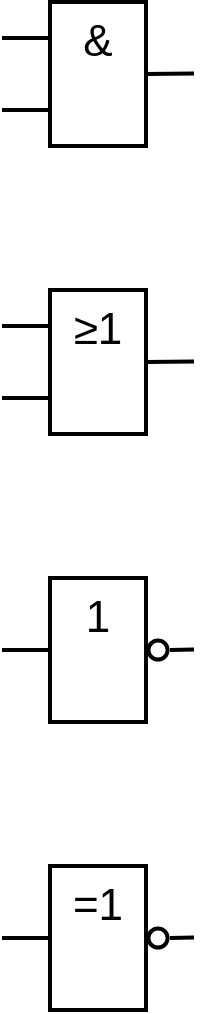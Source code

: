 <mxfile version="13.6.5">
    <diagram id="ZKVBQ6ebWP1mwrjXD9sY" name="第 1 页">
        <mxGraphModel dx="419" dy="557" grid="1" gridSize="12" guides="1" tooltips="1" connect="1" arrows="1" fold="1" page="1" pageScale="1" pageWidth="1200" pageHeight="1600" background="none" math="0" shadow="0">
            <root>
                <mxCell id="0"/>
                <mxCell id="61" value="逻辑符号" parent="0"/>
                <mxCell id="31" value="" style="group" vertex="1" connectable="0" parent="61">
                    <mxGeometry x="48" y="192" width="96" height="72" as="geometry"/>
                </mxCell>
                <mxCell id="25" value="" style="group" vertex="1" connectable="0" parent="31">
                    <mxGeometry width="96" height="72" as="geometry"/>
                </mxCell>
                <mxCell id="26" value="" style="group" vertex="1" connectable="0" parent="25">
                    <mxGeometry width="96" height="72" as="geometry"/>
                </mxCell>
                <mxCell id="27" value="&lt;span style=&quot;font-size: 22px&quot;&gt;≥1&lt;/span&gt;" style="rounded=0;whiteSpace=wrap;html=1;shadow=0;fillColor=none;strokeWidth=2;verticalAlign=top;" vertex="1" parent="26">
                    <mxGeometry x="24" width="48" height="72" as="geometry"/>
                </mxCell>
                <mxCell id="28" value="" style="endArrow=none;html=1;entryX=0;entryY=0.25;entryDx=0;entryDy=0;strokeWidth=2;" edge="1" parent="26" target="27">
                    <mxGeometry width="50" height="50" relative="1" as="geometry">
                        <mxPoint y="18" as="sourcePoint"/>
                        <mxPoint x="38" y="-1" as="targetPoint"/>
                    </mxGeometry>
                </mxCell>
                <mxCell id="29" value="" style="endArrow=none;html=1;entryX=0;entryY=0.75;entryDx=0;entryDy=0;strokeWidth=2;" edge="1" parent="26" target="27">
                    <mxGeometry width="50" height="50" relative="1" as="geometry">
                        <mxPoint y="54" as="sourcePoint"/>
                        <mxPoint x="48" y="36" as="targetPoint"/>
                    </mxGeometry>
                </mxCell>
                <mxCell id="30" value="" style="endArrow=none;html=1;entryX=0;entryY=0.25;entryDx=0;entryDy=0;strokeWidth=2;exitX=1;exitY=0.5;exitDx=0;exitDy=0;" edge="1" parent="26" source="27">
                    <mxGeometry width="50" height="50" relative="1" as="geometry">
                        <mxPoint x="72" y="35.8" as="sourcePoint"/>
                        <mxPoint x="96" y="35.8" as="targetPoint"/>
                    </mxGeometry>
                </mxCell>
                <mxCell id="24" value="" style="group" vertex="1" connectable="0" parent="61">
                    <mxGeometry x="48" y="48" width="96" height="72" as="geometry"/>
                </mxCell>
                <mxCell id="23" value="" style="group" vertex="1" connectable="0" parent="24">
                    <mxGeometry width="96" height="72" as="geometry"/>
                </mxCell>
                <mxCell id="19" value="&lt;font style=&quot;font-size: 22px&quot;&gt;&amp;amp;&lt;/font&gt;" style="rounded=0;whiteSpace=wrap;html=1;shadow=0;fillColor=none;strokeWidth=2;verticalAlign=top;" parent="23" vertex="1">
                    <mxGeometry x="24" width="48" height="72" as="geometry"/>
                </mxCell>
                <mxCell id="20" value="" style="endArrow=none;html=1;entryX=0;entryY=0.25;entryDx=0;entryDy=0;strokeWidth=2;" parent="23" target="19" edge="1">
                    <mxGeometry width="50" height="50" relative="1" as="geometry">
                        <mxPoint y="18" as="sourcePoint"/>
                        <mxPoint x="38" y="-1" as="targetPoint"/>
                    </mxGeometry>
                </mxCell>
                <mxCell id="21" value="" style="endArrow=none;html=1;entryX=0;entryY=0.75;entryDx=0;entryDy=0;strokeWidth=2;" parent="23" target="19" edge="1">
                    <mxGeometry width="50" height="50" relative="1" as="geometry">
                        <mxPoint y="54" as="sourcePoint"/>
                        <mxPoint x="48" y="36" as="targetPoint"/>
                    </mxGeometry>
                </mxCell>
                <mxCell id="22" value="" style="endArrow=none;html=1;entryX=0;entryY=0.25;entryDx=0;entryDy=0;strokeWidth=2;exitX=1;exitY=0.5;exitDx=0;exitDy=0;" edge="1" parent="23" source="19">
                    <mxGeometry width="50" height="50" relative="1" as="geometry">
                        <mxPoint x="72" y="35.8" as="sourcePoint"/>
                        <mxPoint x="96" y="35.8" as="targetPoint"/>
                    </mxGeometry>
                </mxCell>
                <mxCell id="33" value="" style="group" vertex="1" connectable="0" parent="61">
                    <mxGeometry x="48" y="336" width="96" height="72" as="geometry"/>
                </mxCell>
                <mxCell id="35" value="&lt;span style=&quot;font-size: 22px&quot;&gt;1&lt;/span&gt;" style="rounded=0;whiteSpace=wrap;html=1;shadow=0;fillColor=none;strokeWidth=2;verticalAlign=top;" vertex="1" parent="33">
                    <mxGeometry x="24" width="48" height="72" as="geometry"/>
                </mxCell>
                <mxCell id="37" value="" style="endArrow=none;html=1;entryX=0;entryY=0.5;entryDx=0;entryDy=0;strokeWidth=2;" edge="1" parent="33" target="35">
                    <mxGeometry width="50" height="50" relative="1" as="geometry">
                        <mxPoint y="36" as="sourcePoint"/>
                        <mxPoint x="48" y="36" as="targetPoint"/>
                    </mxGeometry>
                </mxCell>
                <mxCell id="38" value="" style="endArrow=none;html=1;entryX=0;entryY=0.25;entryDx=0;entryDy=0;strokeWidth=2;exitX=1;exitY=0.5;exitDx=0;exitDy=0;" edge="1" parent="33" source="41">
                    <mxGeometry width="50" height="50" relative="1" as="geometry">
                        <mxPoint x="72" y="35.8" as="sourcePoint"/>
                        <mxPoint x="96" y="35.8" as="targetPoint"/>
                    </mxGeometry>
                </mxCell>
                <mxCell id="41" value="" style="verticalLabelPosition=bottom;shadow=0;dashed=0;align=center;html=1;verticalAlign=top;shape=mxgraph.electrical.logic_gates.inverting_contact;strokeWidth=2;" vertex="1" parent="33">
                    <mxGeometry x="72" y="30" width="12" height="12" as="geometry"/>
                </mxCell>
                <mxCell id="42" value="" style="endArrow=none;html=1;entryX=0;entryY=0.25;entryDx=0;entryDy=0;strokeWidth=2;exitX=1;exitY=0.5;exitDx=0;exitDy=0;" edge="1" parent="33" source="35" target="41">
                    <mxGeometry width="50" height="50" relative="1" as="geometry">
                        <mxPoint x="120" y="372" as="sourcePoint"/>
                        <mxPoint x="144" y="371.8" as="targetPoint"/>
                    </mxGeometry>
                </mxCell>
                <mxCell id="62" value="" style="group" vertex="1" connectable="0" parent="61">
                    <mxGeometry x="48" y="480" width="96" height="72" as="geometry"/>
                </mxCell>
                <mxCell id="63" value="&lt;span style=&quot;font-size: 22px&quot;&gt;=1&lt;/span&gt;" style="rounded=0;whiteSpace=wrap;html=1;shadow=0;fillColor=none;strokeWidth=2;verticalAlign=top;" vertex="1" parent="62">
                    <mxGeometry x="24" width="48" height="72" as="geometry"/>
                </mxCell>
                <mxCell id="64" value="" style="endArrow=none;html=1;entryX=0;entryY=0.5;entryDx=0;entryDy=0;strokeWidth=2;" edge="1" parent="62" target="63">
                    <mxGeometry width="50" height="50" relative="1" as="geometry">
                        <mxPoint y="36" as="sourcePoint"/>
                        <mxPoint x="48" y="36" as="targetPoint"/>
                    </mxGeometry>
                </mxCell>
                <mxCell id="65" value="" style="endArrow=none;html=1;entryX=0;entryY=0.25;entryDx=0;entryDy=0;strokeWidth=2;exitX=1;exitY=0.5;exitDx=0;exitDy=0;" edge="1" parent="62" source="66">
                    <mxGeometry width="50" height="50" relative="1" as="geometry">
                        <mxPoint x="72" y="35.8" as="sourcePoint"/>
                        <mxPoint x="96" y="35.8" as="targetPoint"/>
                    </mxGeometry>
                </mxCell>
                <mxCell id="66" value="" style="verticalLabelPosition=bottom;shadow=0;dashed=0;align=center;html=1;verticalAlign=top;shape=mxgraph.electrical.logic_gates.inverting_contact;strokeWidth=2;" vertex="1" parent="62">
                    <mxGeometry x="72" y="30" width="12" height="12" as="geometry"/>
                </mxCell>
                <mxCell id="67" value="" style="endArrow=none;html=1;entryX=0;entryY=0.25;entryDx=0;entryDy=0;strokeWidth=2;exitX=1;exitY=0.5;exitDx=0;exitDy=0;" edge="1" parent="62" source="63" target="66">
                    <mxGeometry width="50" height="50" relative="1" as="geometry">
                        <mxPoint x="120" y="372" as="sourcePoint"/>
                        <mxPoint x="144" y="371.8" as="targetPoint"/>
                    </mxGeometry>
                </mxCell>
                <mxCell id="1" style="" parent="0"/>
            </root>
        </mxGraphModel>
    </diagram>
</mxfile>
